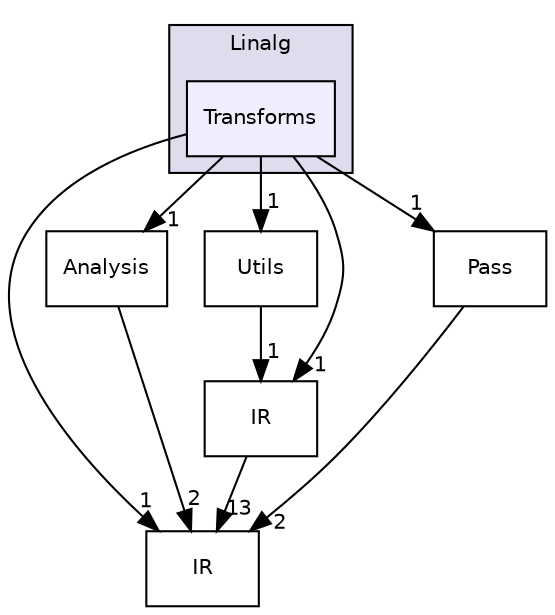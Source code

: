 digraph "include/mlir/Dialect/Linalg/Transforms" {
  bgcolor=transparent;
  compound=true
  node [ fontsize="10", fontname="Helvetica"];
  edge [ labelfontsize="10", labelfontname="Helvetica"];
  subgraph clusterdir_7d4534fbf0715cf3ed7975990f2820c5 {
    graph [ bgcolor="#ddddee", pencolor="black", label="Linalg" fontname="Helvetica", fontsize="10", URL="dir_7d4534fbf0715cf3ed7975990f2820c5.html"]
  dir_2bf7b27484b15c8c863e85164c5e8ee5 [shape=box, label="Transforms", style="filled", fillcolor="#eeeeff", pencolor="black", URL="dir_2bf7b27484b15c8c863e85164c5e8ee5.html"];
  }
  dir_84ef7c054b4edc3447cfba80cee80f65 [shape=box label="IR" URL="dir_84ef7c054b4edc3447cfba80cee80f65.html"];
  dir_dce007540a1e680de4630c175744dfb2 [shape=box label="Analysis" URL="dir_dce007540a1e680de4630c175744dfb2.html"];
  dir_13321debcaacdcb69201ab3fc5c493de [shape=box label="Utils" URL="dir_13321debcaacdcb69201ab3fc5c493de.html"];
  dir_7d479de6bd48aed5be2b9b0bfd61f4ed [shape=box label="IR" URL="dir_7d479de6bd48aed5be2b9b0bfd61f4ed.html"];
  dir_cab9f8330899b1cc9d753b1d9c5c5a3e [shape=box label="Pass" URL="dir_cab9f8330899b1cc9d753b1d9c5c5a3e.html"];
  dir_dce007540a1e680de4630c175744dfb2->dir_84ef7c054b4edc3447cfba80cee80f65 [headlabel="2", labeldistance=1.5 headhref="dir_000029_000032.html"];
  dir_13321debcaacdcb69201ab3fc5c493de->dir_7d479de6bd48aed5be2b9b0bfd61f4ed [headlabel="1", labeldistance=1.5 headhref="dir_000014_000033.html"];
  dir_7d479de6bd48aed5be2b9b0bfd61f4ed->dir_84ef7c054b4edc3447cfba80cee80f65 [headlabel="13", labeldistance=1.5 headhref="dir_000033_000032.html"];
  dir_cab9f8330899b1cc9d753b1d9c5c5a3e->dir_84ef7c054b4edc3447cfba80cee80f65 [headlabel="2", labeldistance=1.5 headhref="dir_000044_000032.html"];
  dir_2bf7b27484b15c8c863e85164c5e8ee5->dir_84ef7c054b4edc3447cfba80cee80f65 [headlabel="1", labeldistance=1.5 headhref="dir_000034_000032.html"];
  dir_2bf7b27484b15c8c863e85164c5e8ee5->dir_dce007540a1e680de4630c175744dfb2 [headlabel="1", labeldistance=1.5 headhref="dir_000034_000029.html"];
  dir_2bf7b27484b15c8c863e85164c5e8ee5->dir_13321debcaacdcb69201ab3fc5c493de [headlabel="1", labeldistance=1.5 headhref="dir_000034_000014.html"];
  dir_2bf7b27484b15c8c863e85164c5e8ee5->dir_7d479de6bd48aed5be2b9b0bfd61f4ed [headlabel="1", labeldistance=1.5 headhref="dir_000034_000033.html"];
  dir_2bf7b27484b15c8c863e85164c5e8ee5->dir_cab9f8330899b1cc9d753b1d9c5c5a3e [headlabel="1", labeldistance=1.5 headhref="dir_000034_000044.html"];
}
